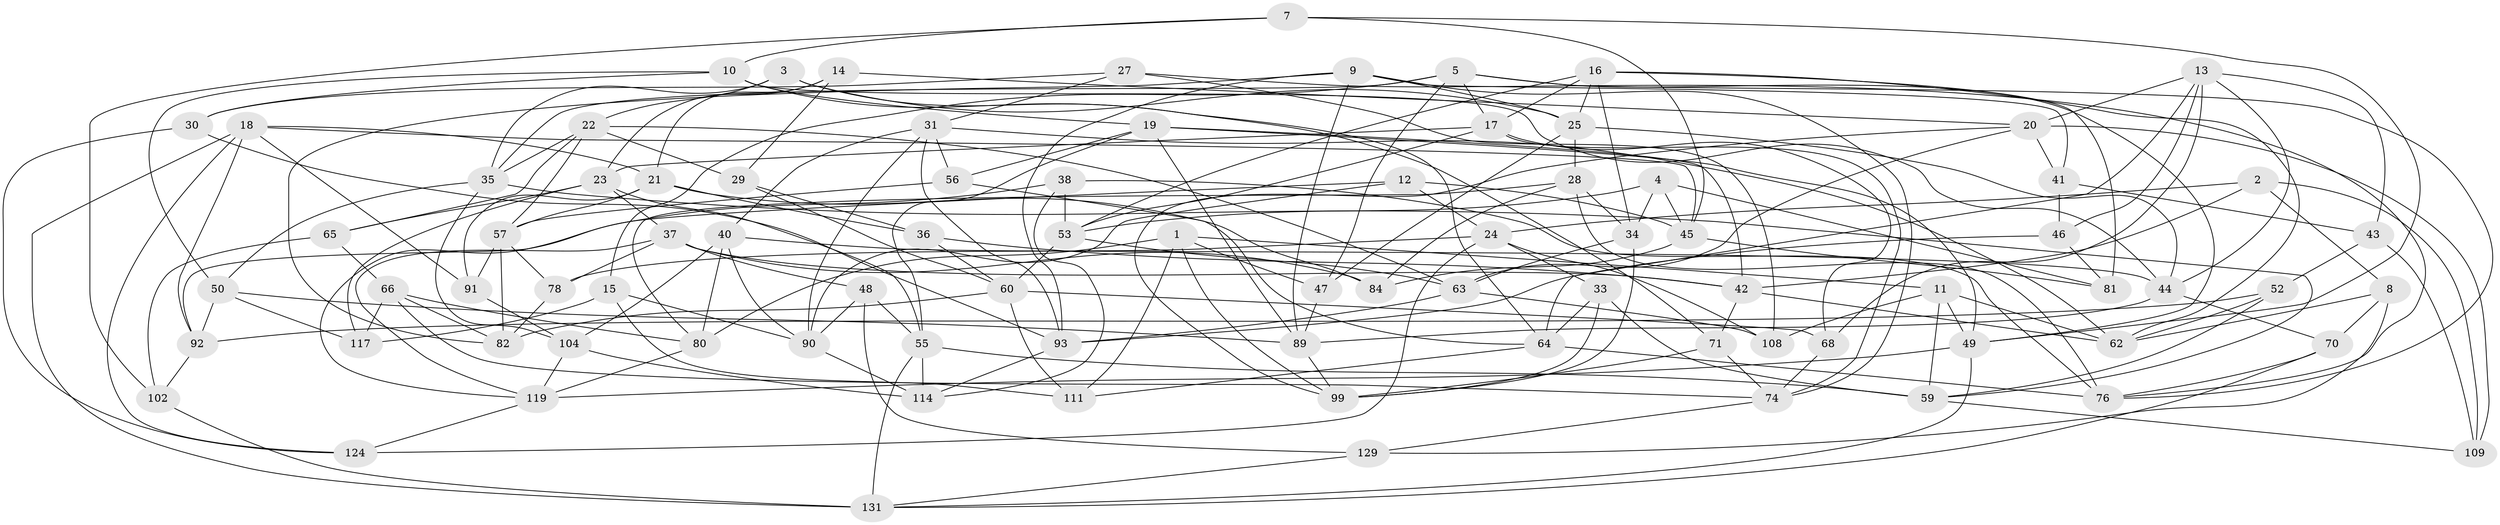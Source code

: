 // original degree distribution, {4: 1.0}
// Generated by graph-tools (version 1.1) at 2025/42/03/06/25 10:42:23]
// undirected, 85 vertices, 213 edges
graph export_dot {
graph [start="1"]
  node [color=gray90,style=filled];
  1 [super="+6"];
  2;
  3;
  4;
  5 [super="+87"];
  7;
  8;
  9 [super="+75"];
  10 [super="+105"];
  11 [super="+95"];
  12;
  13 [super="+98"];
  14;
  15;
  16 [super="+94"];
  17 [super="+100"];
  18 [super="+26"];
  19 [super="+69"];
  20 [super="+39"];
  21 [super="+83"];
  22 [super="+101"];
  23 [super="+32"];
  24 [super="+130"];
  25 [super="+121"];
  27;
  28 [super="+126"];
  29;
  30;
  31 [super="+73"];
  33;
  34 [super="+113"];
  35 [super="+118"];
  36;
  37 [super="+54"];
  38;
  40 [super="+77"];
  41;
  42 [super="+51"];
  43;
  44 [super="+58"];
  45 [super="+115"];
  46;
  47;
  48;
  49 [super="+79"];
  50 [super="+72"];
  52;
  53 [super="+67"];
  55 [super="+85"];
  56;
  57 [super="+61"];
  59 [super="+86"];
  60 [super="+120"];
  62 [super="+134"];
  63 [super="+88"];
  64 [super="+112"];
  65;
  66 [super="+97"];
  68;
  70;
  71;
  74 [super="+103"];
  76 [super="+133"];
  78;
  80 [super="+110"];
  81;
  82 [super="+96"];
  84;
  89 [super="+127"];
  90 [super="+106"];
  91;
  92 [super="+122"];
  93 [super="+128"];
  99 [super="+123"];
  102;
  104 [super="+107"];
  108;
  109;
  111;
  114 [super="+116"];
  117;
  119 [super="+125"];
  124;
  129;
  131 [super="+132"];
  1 -- 47;
  1 -- 11 [weight=2];
  1 -- 99;
  1 -- 80;
  1 -- 111;
  2 -- 42;
  2 -- 8;
  2 -- 24;
  2 -- 109;
  3 -- 25;
  3 -- 64;
  3 -- 35;
  3 -- 22;
  4 -- 53;
  4 -- 81;
  4 -- 45;
  4 -- 34;
  5 -- 17;
  5 -- 76;
  5 -- 49;
  5 -- 15;
  5 -- 47;
  5 -- 35;
  7 -- 45;
  7 -- 102;
  7 -- 49;
  7 -- 10;
  8 -- 70;
  8 -- 129;
  8 -- 62;
  9 -- 25;
  9 -- 74;
  9 -- 89;
  9 -- 93;
  9 -- 41;
  9 -- 82;
  10 -- 30;
  10 -- 44;
  10 -- 19;
  10 -- 71;
  10 -- 50;
  11 -- 108;
  11 -- 49;
  11 -- 59;
  11 -- 62;
  12 -- 90;
  12 -- 45;
  12 -- 24;
  12 -- 92;
  13 -- 46;
  13 -- 20;
  13 -- 64;
  13 -- 43;
  13 -- 68;
  13 -- 44;
  14 -- 29;
  14 -- 20;
  14 -- 21;
  14 -- 23;
  15 -- 117;
  15 -- 90;
  15 -- 111;
  16 -- 53;
  16 -- 62;
  16 -- 81;
  16 -- 17;
  16 -- 25;
  16 -- 34;
  17 -- 74;
  17 -- 68;
  17 -- 53;
  17 -- 23;
  18 -- 91;
  18 -- 124;
  18 -- 45;
  18 -- 92;
  18 -- 21;
  18 -- 131;
  19 -- 56;
  19 -- 55;
  19 -- 42;
  19 -- 49;
  19 -- 89;
  20 -- 99;
  20 -- 41;
  20 -- 109;
  20 -- 63;
  21 -- 91;
  21 -- 36;
  21 -- 84;
  21 -- 57;
  22 -- 65;
  22 -- 29;
  22 -- 57;
  22 -- 63;
  22 -- 35;
  23 -- 117;
  23 -- 55;
  23 -- 65;
  23 -- 37;
  24 -- 33;
  24 -- 108;
  24 -- 124;
  24 -- 78;
  25 -- 47;
  25 -- 28;
  25 -- 44;
  27 -- 108;
  27 -- 30;
  27 -- 31;
  27 -- 76;
  28 -- 84;
  28 -- 80;
  28 -- 34 [weight=2];
  28 -- 76;
  29 -- 36;
  29 -- 60;
  30 -- 124;
  30 -- 93;
  31 -- 93;
  31 -- 56;
  31 -- 40;
  31 -- 62;
  31 -- 90;
  33 -- 59;
  33 -- 64;
  33 -- 99;
  34 -- 63;
  34 -- 99;
  35 -- 50;
  35 -- 59;
  35 -- 104;
  36 -- 42;
  36 -- 60;
  37 -- 119;
  37 -- 48;
  37 -- 84;
  37 -- 78;
  37 -- 42;
  38 -- 76;
  38 -- 53;
  38 -- 114;
  38 -- 119;
  40 -- 80 [weight=2];
  40 -- 104;
  40 -- 44;
  40 -- 90;
  41 -- 43;
  41 -- 46;
  42 -- 71;
  42 -- 62;
  43 -- 52;
  43 -- 109;
  44 -- 70;
  44 -- 89;
  45 -- 81;
  45 -- 84;
  46 -- 81;
  46 -- 93;
  47 -- 89;
  48 -- 129;
  48 -- 55;
  48 -- 90;
  49 -- 131;
  49 -- 119;
  50 -- 92 [weight=2];
  50 -- 117;
  50 -- 89;
  52 -- 92;
  52 -- 62;
  52 -- 59;
  53 -- 60;
  53 -- 63;
  55 -- 131;
  55 -- 59;
  55 -- 114;
  56 -- 57;
  56 -- 64;
  57 -- 91;
  57 -- 78;
  57 -- 82;
  59 -- 109;
  60 -- 68;
  60 -- 111;
  60 -- 82;
  63 -- 108;
  63 -- 93;
  64 -- 111;
  64 -- 76;
  65 -- 66;
  65 -- 102;
  66 -- 74;
  66 -- 82 [weight=2];
  66 -- 80;
  66 -- 117;
  68 -- 74;
  70 -- 76;
  70 -- 131;
  71 -- 99;
  71 -- 74;
  74 -- 129;
  78 -- 82;
  80 -- 119;
  89 -- 99;
  90 -- 114;
  91 -- 104;
  92 -- 102;
  93 -- 114;
  102 -- 131;
  104 -- 114 [weight=2];
  104 -- 119;
  119 -- 124;
  129 -- 131;
}
